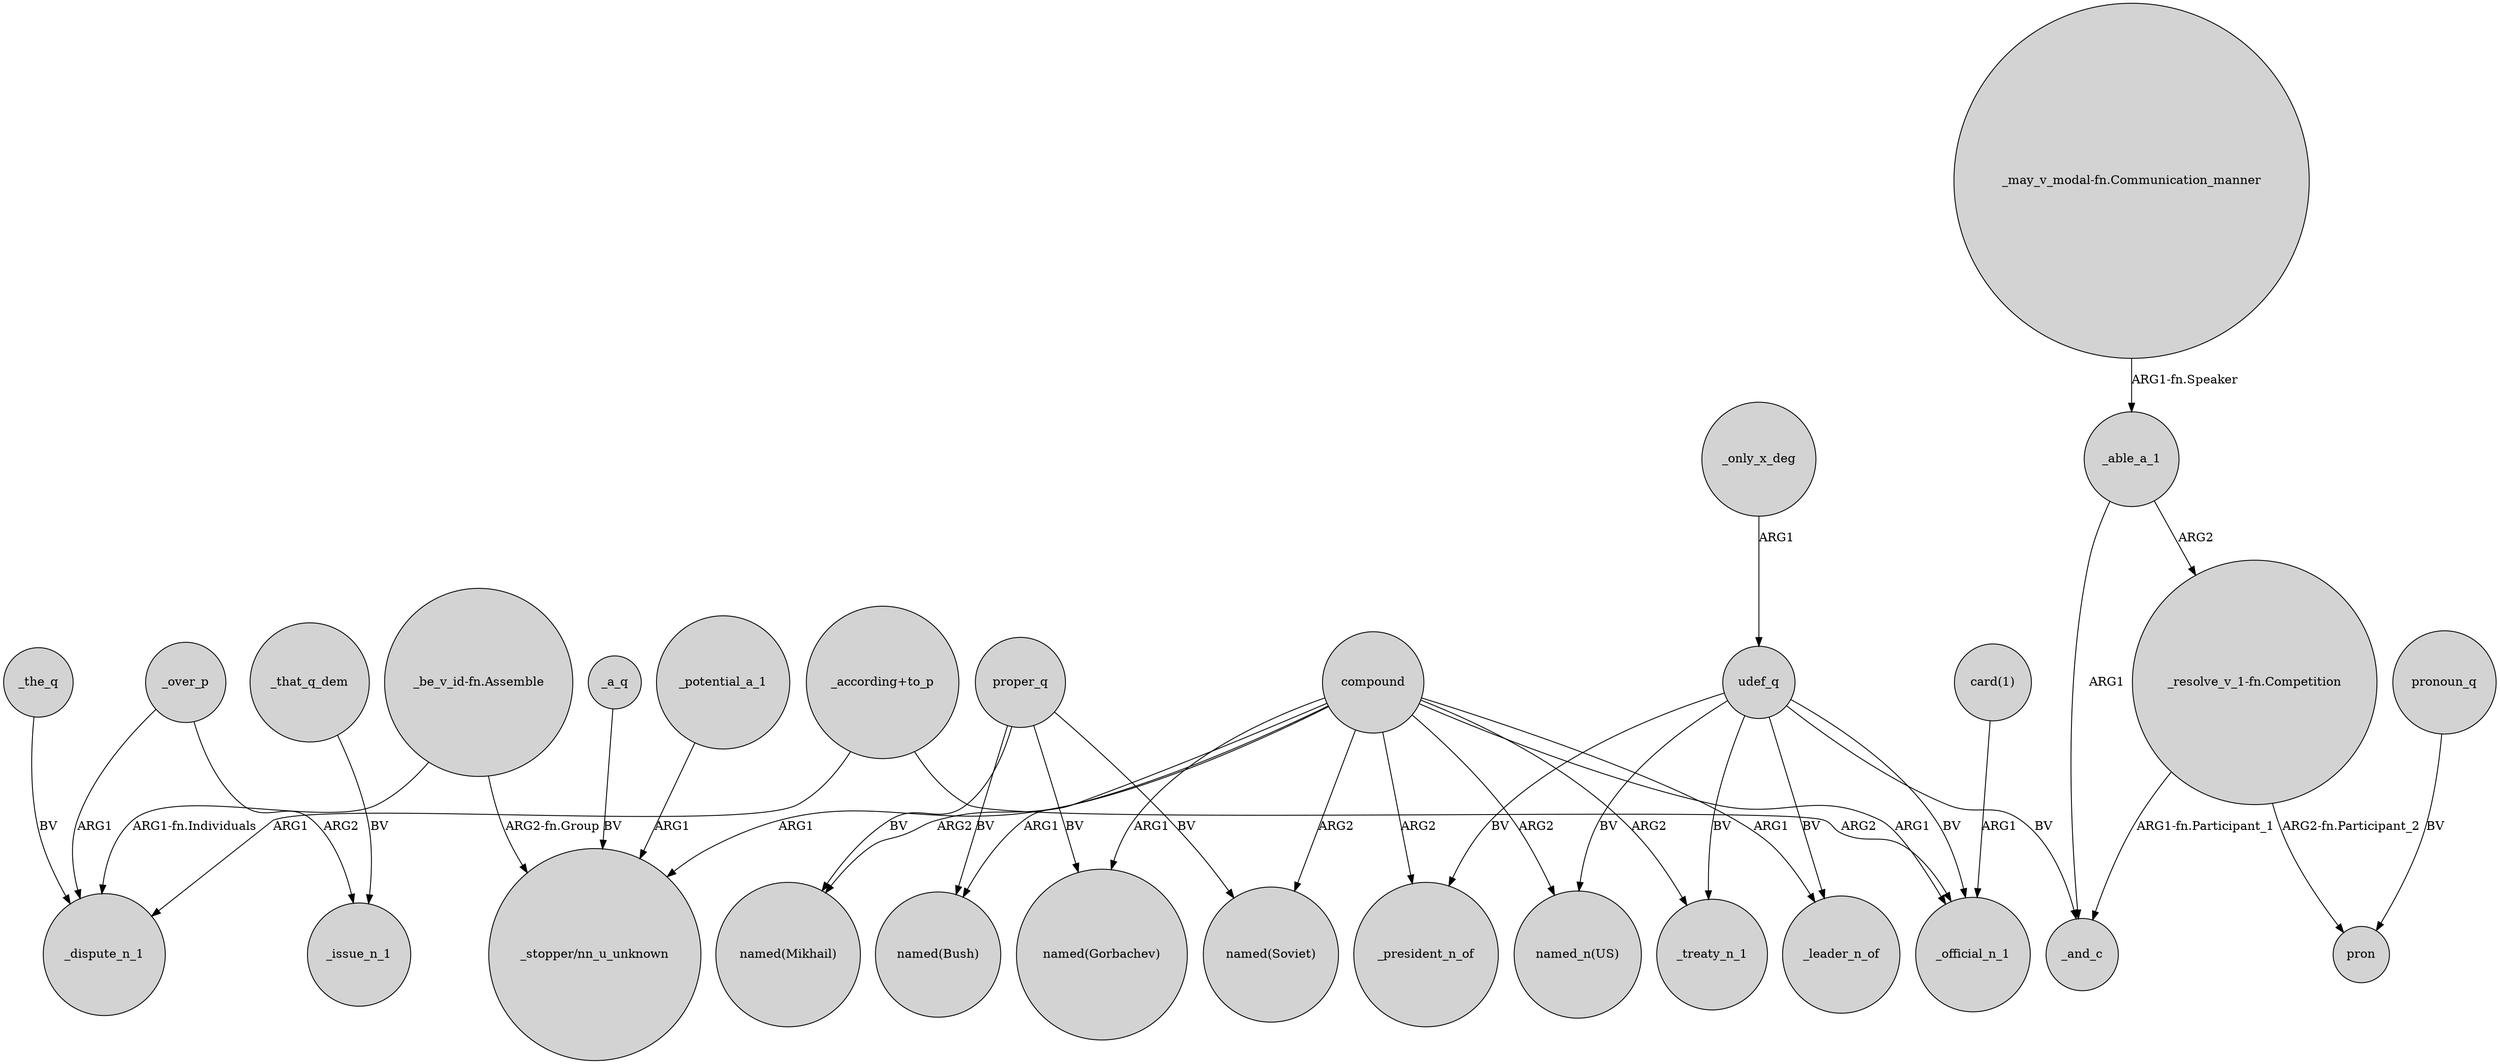 digraph {
	node [shape=circle style=filled]
	"_according+to_p" -> _dispute_n_1 [label=ARG1]
	compound -> "named(Mikhail)" [label=ARG2]
	"card(1)" -> _official_n_1 [label=ARG1]
	_able_a_1 -> "_resolve_v_1-fn.Competition" [label=ARG2]
	compound -> _president_n_of [label=ARG2]
	udef_q -> _treaty_n_1 [label=BV]
	_a_q -> "_stopper/nn_u_unknown" [label=BV]
	_over_p -> _issue_n_1 [label=ARG2]
	proper_q -> "named(Mikhail)" [label=BV]
	compound -> "named(Bush)" [label=ARG1]
	_that_q_dem -> _issue_n_1 [label=BV]
	"_resolve_v_1-fn.Competition" -> pron [label="ARG2-fn.Participant_2"]
	udef_q -> _and_c [label=BV]
	_potential_a_1 -> "_stopper/nn_u_unknown" [label=ARG1]
	compound -> "_stopper/nn_u_unknown" [label=ARG1]
	_over_p -> _dispute_n_1 [label=ARG1]
	compound -> _treaty_n_1 [label=ARG2]
	"_be_v_id-fn.Assemble" -> "_stopper/nn_u_unknown" [label="ARG2-fn.Group"]
	udef_q -> "named_n(US)" [label=BV]
	pronoun_q -> pron [label=BV]
	compound -> "named(Soviet)" [label=ARG2]
	proper_q -> "named(Bush)" [label=BV]
	compound -> "named(Gorbachev)" [label=ARG1]
	compound -> _official_n_1 [label=ARG1]
	proper_q -> "named(Soviet)" [label=BV]
	udef_q -> _leader_n_of [label=BV]
	"_be_v_id-fn.Assemble" -> _dispute_n_1 [label="ARG1-fn.Individuals"]
	proper_q -> "named(Gorbachev)" [label=BV]
	_the_q -> _dispute_n_1 [label=BV]
	udef_q -> _official_n_1 [label=BV]
	compound -> _leader_n_of [label=ARG1]
	_only_x_deg -> udef_q [label=ARG1]
	udef_q -> _president_n_of [label=BV]
	compound -> "named_n(US)" [label=ARG2]
	_able_a_1 -> _and_c [label=ARG1]
	"_according+to_p" -> _official_n_1 [label=ARG2]
	"_resolve_v_1-fn.Competition" -> _and_c [label="ARG1-fn.Participant_1"]
	"_may_v_modal-fn.Communication_manner" -> _able_a_1 [label="ARG1-fn.Speaker"]
}
